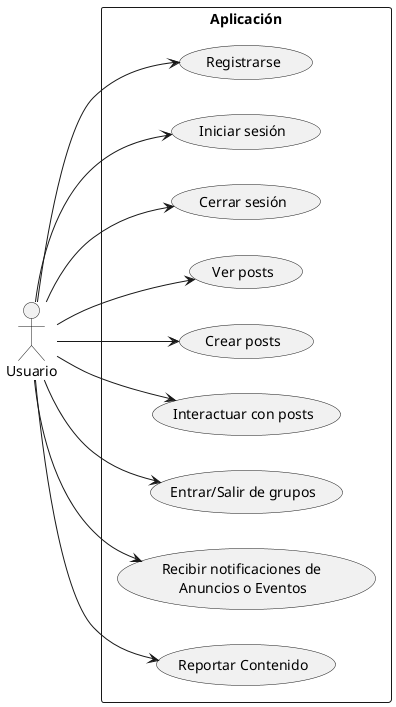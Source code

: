 @startuml
left to right direction
actor Usuario

rectangle "Aplicación" {
    usecase "Registrarse" as UC1
    usecase "Iniciar sesión" as UC2
    usecase "Cerrar sesión" as UC3
    usecase "Ver posts" as UC4
    usecase "Crear posts" as UC5
    usecase "Interactuar con posts" as UC6
    usecase "Entrar/Salir de grupos" as UC7
    usecase "Recibir notificaciones de \nAnuncios o Eventos" as UC8
    usecase "Reportar Contenido" as UC9
}

Usuario --> UC1
Usuario --> UC2
Usuario --> UC3
Usuario --> UC4
Usuario --> UC5
Usuario --> UC6
Usuario --> UC7
Usuario --> UC8
Usuario --> UC9
@enduml
